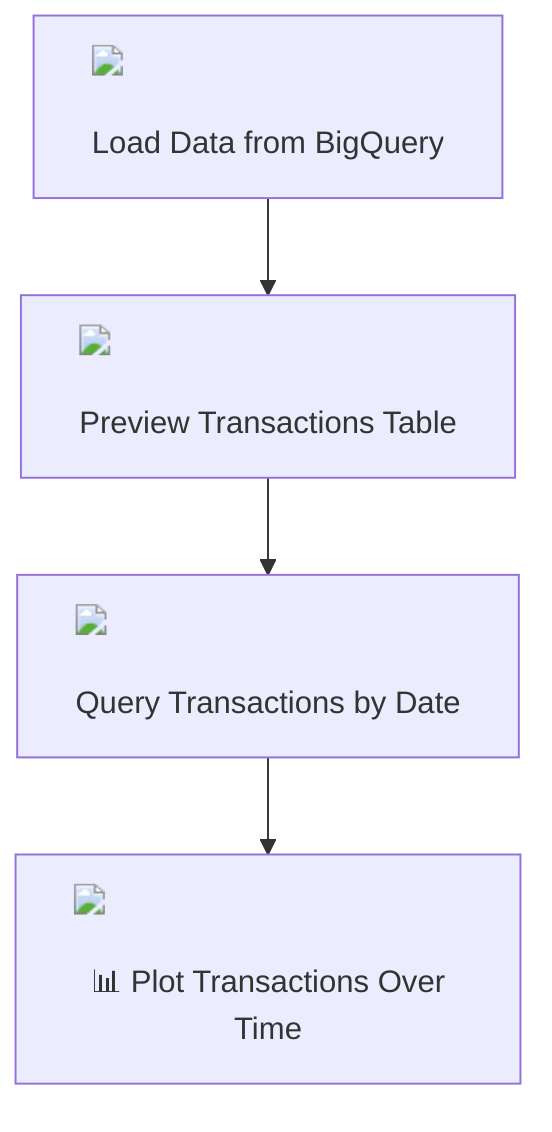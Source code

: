 flowchart TD
    A["<img src='file.svg'/> <br/> Load Data from BigQuery"] --> B["<img src='table.svg'/> <br/> Preview Transactions Table"]
    B --> C["<img src='column_split.svg'/> <br/> Query Transactions by Date"]
    C --> D["<img src='lineplot_template.svg'/> <br/> 📊 Plot Transactions Over Time"]